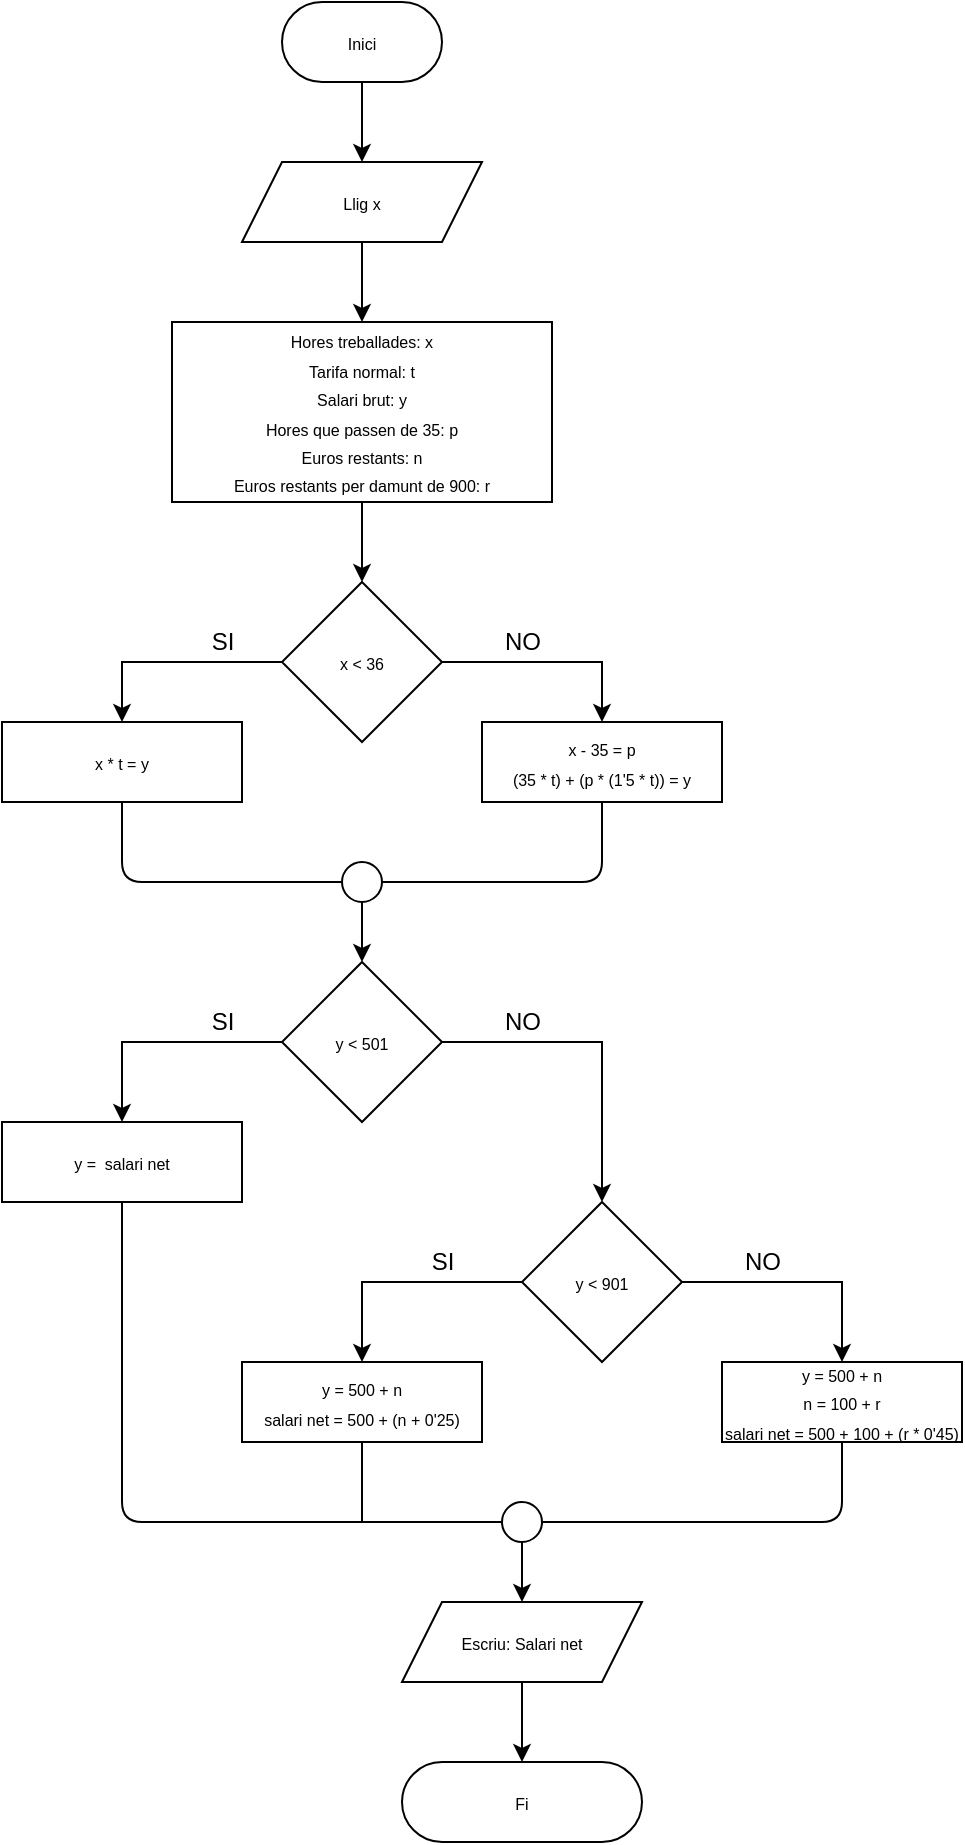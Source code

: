 <mxfile version="15.2.7" type="device"><diagram id="HUdlcLp4XdvKewNBb1Sc" name="Page-1"><mxGraphModel dx="1624" dy="944" grid="1" gridSize="10" guides="1" tooltips="1" connect="1" arrows="1" fold="1" page="1" pageScale="1" pageWidth="583" pageHeight="827" math="0" shadow="0"><root><mxCell id="0"/><mxCell id="1" parent="0"/><mxCell id="zFVRBFpYDyYGzxxos0D0-2" style="edgeStyle=orthogonalEdgeStyle;rounded=0;orthogonalLoop=1;jettySize=auto;html=1;" edge="1" parent="1" source="zFVRBFpYDyYGzxxos0D0-1" target="zFVRBFpYDyYGzxxos0D0-3"><mxGeometry relative="1" as="geometry"><mxPoint x="280" y="80" as="targetPoint"/></mxGeometry></mxCell><mxCell id="zFVRBFpYDyYGzxxos0D0-1" value="&lt;font style=&quot;font-size: 8px&quot;&gt;Inici&lt;/font&gt;" style="rounded=1;whiteSpace=wrap;html=1;arcSize=50;" vertex="1" parent="1"><mxGeometry x="240" width="80" height="40" as="geometry"/></mxCell><mxCell id="zFVRBFpYDyYGzxxos0D0-4" style="edgeStyle=orthogonalEdgeStyle;rounded=0;orthogonalLoop=1;jettySize=auto;html=1;entryX=0.5;entryY=0;entryDx=0;entryDy=0;" edge="1" parent="1" source="zFVRBFpYDyYGzxxos0D0-3" target="zFVRBFpYDyYGzxxos0D0-14"><mxGeometry relative="1" as="geometry"><mxPoint x="280" y="160" as="targetPoint"/></mxGeometry></mxCell><mxCell id="zFVRBFpYDyYGzxxos0D0-3" value="&lt;font style=&quot;font-size: 8px&quot;&gt;Llig x&lt;/font&gt;" style="shape=parallelogram;perimeter=parallelogramPerimeter;whiteSpace=wrap;html=1;fixedSize=1;" vertex="1" parent="1"><mxGeometry x="220" y="80" width="120" height="40" as="geometry"/></mxCell><mxCell id="zFVRBFpYDyYGzxxos0D0-16" style="edgeStyle=orthogonalEdgeStyle;rounded=0;orthogonalLoop=1;jettySize=auto;html=1;entryX=0.5;entryY=0;entryDx=0;entryDy=0;" edge="1" parent="1" source="zFVRBFpYDyYGzxxos0D0-5" target="zFVRBFpYDyYGzxxos0D0-20"><mxGeometry relative="1" as="geometry"><mxPoint x="160" y="360" as="targetPoint"/><Array as="points"><mxPoint x="160" y="330"/></Array></mxGeometry></mxCell><mxCell id="zFVRBFpYDyYGzxxos0D0-17" style="edgeStyle=orthogonalEdgeStyle;rounded=0;orthogonalLoop=1;jettySize=auto;html=1;entryX=0.5;entryY=0;entryDx=0;entryDy=0;" edge="1" parent="1" source="zFVRBFpYDyYGzxxos0D0-5" target="zFVRBFpYDyYGzxxos0D0-21"><mxGeometry relative="1" as="geometry"><mxPoint x="400" y="360" as="targetPoint"/><Array as="points"><mxPoint x="400" y="330"/></Array></mxGeometry></mxCell><mxCell id="zFVRBFpYDyYGzxxos0D0-5" value="&lt;font style=&quot;font-size: 8px&quot;&gt;x &amp;lt; 36&lt;/font&gt;" style="rhombus;whiteSpace=wrap;html=1;" vertex="1" parent="1"><mxGeometry x="240" y="290" width="80" height="80" as="geometry"/></mxCell><mxCell id="zFVRBFpYDyYGzxxos0D0-15" style="edgeStyle=orthogonalEdgeStyle;rounded=0;orthogonalLoop=1;jettySize=auto;html=1;entryX=0.5;entryY=0;entryDx=0;entryDy=0;" edge="1" parent="1" source="zFVRBFpYDyYGzxxos0D0-14" target="zFVRBFpYDyYGzxxos0D0-5"><mxGeometry relative="1" as="geometry"/></mxCell><mxCell id="zFVRBFpYDyYGzxxos0D0-14" value="&lt;font style=&quot;font-size: 8px&quot;&gt;Hores treballades: x&lt;br&gt;Tarifa normal: t&lt;br&gt;Salari brut: y&lt;br&gt;Hores que passen de 35: p&lt;br&gt;Euros restants: n&lt;br&gt;Euros restants per damunt de 900: r&lt;br&gt;&lt;/font&gt;" style="rounded=0;whiteSpace=wrap;html=1;" vertex="1" parent="1"><mxGeometry x="185" y="160" width="190" height="90" as="geometry"/></mxCell><mxCell id="zFVRBFpYDyYGzxxos0D0-18" value="SI" style="text;html=1;align=center;verticalAlign=middle;resizable=0;points=[];autosize=1;strokeColor=none;fillColor=none;" vertex="1" parent="1"><mxGeometry x="195" y="310" width="30" height="20" as="geometry"/></mxCell><mxCell id="zFVRBFpYDyYGzxxos0D0-19" value="NO" style="text;html=1;align=center;verticalAlign=middle;resizable=0;points=[];autosize=1;strokeColor=none;fillColor=none;" vertex="1" parent="1"><mxGeometry x="345" y="310" width="30" height="20" as="geometry"/></mxCell><mxCell id="zFVRBFpYDyYGzxxos0D0-20" value="&lt;font style=&quot;font-size: 8px&quot;&gt;x * t = y&lt;/font&gt;" style="rounded=0;whiteSpace=wrap;html=1;" vertex="1" parent="1"><mxGeometry x="100" y="360" width="120" height="40" as="geometry"/></mxCell><mxCell id="zFVRBFpYDyYGzxxos0D0-21" value="&lt;font style=&quot;font-size: 8px&quot;&gt;x - 35 = p&lt;br&gt;(35 * t) + (p * (1'5 * t)) = y&lt;br&gt;&lt;/font&gt;" style="rounded=0;whiteSpace=wrap;html=1;" vertex="1" parent="1"><mxGeometry x="340" y="360" width="120" height="40" as="geometry"/></mxCell><mxCell id="zFVRBFpYDyYGzxxos0D0-22" value="" style="endArrow=none;html=1;entryX=0.5;entryY=1;entryDx=0;entryDy=0;exitX=0;exitY=0.5;exitDx=0;exitDy=0;" edge="1" parent="1" source="zFVRBFpYDyYGzxxos0D0-24" target="zFVRBFpYDyYGzxxos0D0-20"><mxGeometry width="50" height="50" relative="1" as="geometry"><mxPoint x="270" y="440" as="sourcePoint"/><mxPoint x="310" y="390" as="targetPoint"/><Array as="points"><mxPoint x="160" y="440"/></Array></mxGeometry></mxCell><mxCell id="zFVRBFpYDyYGzxxos0D0-23" value="" style="endArrow=none;html=1;entryX=0.5;entryY=1;entryDx=0;entryDy=0;exitX=1;exitY=0.5;exitDx=0;exitDy=0;exitPerimeter=0;" edge="1" parent="1" source="zFVRBFpYDyYGzxxos0D0-24" target="zFVRBFpYDyYGzxxos0D0-21"><mxGeometry width="50" height="50" relative="1" as="geometry"><mxPoint x="290" y="440" as="sourcePoint"/><mxPoint x="320" y="400" as="targetPoint"/><Array as="points"><mxPoint x="400" y="440"/></Array></mxGeometry></mxCell><mxCell id="zFVRBFpYDyYGzxxos0D0-25" style="edgeStyle=orthogonalEdgeStyle;rounded=0;orthogonalLoop=1;jettySize=auto;html=1;" edge="1" parent="1" source="zFVRBFpYDyYGzxxos0D0-24"><mxGeometry relative="1" as="geometry"><mxPoint x="280" y="480" as="targetPoint"/></mxGeometry></mxCell><mxCell id="zFVRBFpYDyYGzxxos0D0-24" value="" style="ellipse;whiteSpace=wrap;html=1;aspect=fixed;" vertex="1" parent="1"><mxGeometry x="270" y="430" width="20" height="20" as="geometry"/></mxCell><mxCell id="zFVRBFpYDyYGzxxos0D0-27" style="edgeStyle=orthogonalEdgeStyle;rounded=0;orthogonalLoop=1;jettySize=auto;html=1;entryX=0.5;entryY=0;entryDx=0;entryDy=0;" edge="1" parent="1" source="zFVRBFpYDyYGzxxos0D0-26" target="zFVRBFpYDyYGzxxos0D0-32"><mxGeometry relative="1" as="geometry"><mxPoint x="160" y="560" as="targetPoint"/><Array as="points"><mxPoint x="160" y="520"/></Array></mxGeometry></mxCell><mxCell id="zFVRBFpYDyYGzxxos0D0-29" style="edgeStyle=orthogonalEdgeStyle;rounded=0;orthogonalLoop=1;jettySize=auto;html=1;" edge="1" parent="1" source="zFVRBFpYDyYGzxxos0D0-26"><mxGeometry relative="1" as="geometry"><mxPoint x="400" y="600" as="targetPoint"/><Array as="points"><mxPoint x="400" y="520"/></Array></mxGeometry></mxCell><mxCell id="zFVRBFpYDyYGzxxos0D0-26" value="&lt;font style=&quot;font-size: 8px&quot;&gt;y &amp;lt; 501&lt;/font&gt;" style="rhombus;whiteSpace=wrap;html=1;" vertex="1" parent="1"><mxGeometry x="240" y="480" width="80" height="80" as="geometry"/></mxCell><mxCell id="zFVRBFpYDyYGzxxos0D0-30" value="SI" style="text;html=1;align=center;verticalAlign=middle;resizable=0;points=[];autosize=1;strokeColor=none;fillColor=none;" vertex="1" parent="1"><mxGeometry x="195" y="500" width="30" height="20" as="geometry"/></mxCell><mxCell id="zFVRBFpYDyYGzxxos0D0-31" value="NO" style="text;html=1;align=center;verticalAlign=middle;resizable=0;points=[];autosize=1;strokeColor=none;fillColor=none;" vertex="1" parent="1"><mxGeometry x="345" y="500" width="30" height="20" as="geometry"/></mxCell><mxCell id="zFVRBFpYDyYGzxxos0D0-32" value="&lt;font style=&quot;font-size: 8px&quot;&gt;y =&amp;nbsp; salari net&lt;/font&gt;" style="rounded=0;whiteSpace=wrap;html=1;" vertex="1" parent="1"><mxGeometry x="100" y="560" width="120" height="40" as="geometry"/></mxCell><mxCell id="zFVRBFpYDyYGzxxos0D0-34" style="edgeStyle=orthogonalEdgeStyle;rounded=0;orthogonalLoop=1;jettySize=auto;html=1;entryX=0.5;entryY=0;entryDx=0;entryDy=0;" edge="1" parent="1" source="zFVRBFpYDyYGzxxos0D0-33" target="zFVRBFpYDyYGzxxos0D0-36"><mxGeometry relative="1" as="geometry"><mxPoint x="280" y="680" as="targetPoint"/><Array as="points"><mxPoint x="280" y="640"/></Array></mxGeometry></mxCell><mxCell id="zFVRBFpYDyYGzxxos0D0-37" style="edgeStyle=orthogonalEdgeStyle;rounded=0;orthogonalLoop=1;jettySize=auto;html=1;entryX=0.5;entryY=0;entryDx=0;entryDy=0;" edge="1" parent="1" source="zFVRBFpYDyYGzxxos0D0-33" target="zFVRBFpYDyYGzxxos0D0-39"><mxGeometry relative="1" as="geometry"><mxPoint x="520" y="680" as="targetPoint"/><Array as="points"><mxPoint x="520" y="640"/></Array></mxGeometry></mxCell><mxCell id="zFVRBFpYDyYGzxxos0D0-33" value="&lt;font style=&quot;font-size: 8px&quot;&gt;y &amp;lt; 901&lt;/font&gt;" style="rhombus;whiteSpace=wrap;html=1;" vertex="1" parent="1"><mxGeometry x="360" y="600" width="80" height="80" as="geometry"/></mxCell><mxCell id="zFVRBFpYDyYGzxxos0D0-35" value="SI" style="text;html=1;align=center;verticalAlign=middle;resizable=0;points=[];autosize=1;strokeColor=none;fillColor=none;" vertex="1" parent="1"><mxGeometry x="305" y="620" width="30" height="20" as="geometry"/></mxCell><mxCell id="zFVRBFpYDyYGzxxos0D0-36" value="&lt;font style=&quot;font-size: 8px&quot;&gt;y = 500 + n&lt;br&gt;salari net = 500 + (n + 0'25)&lt;br&gt;&lt;/font&gt;" style="rounded=0;whiteSpace=wrap;html=1;" vertex="1" parent="1"><mxGeometry x="220" y="680" width="120" height="40" as="geometry"/></mxCell><mxCell id="zFVRBFpYDyYGzxxos0D0-38" value="NO" style="text;html=1;align=center;verticalAlign=middle;resizable=0;points=[];autosize=1;strokeColor=none;fillColor=none;" vertex="1" parent="1"><mxGeometry x="465" y="620" width="30" height="20" as="geometry"/></mxCell><mxCell id="zFVRBFpYDyYGzxxos0D0-39" value="&lt;font style=&quot;font-size: 8px&quot;&gt;y = 500 + n&lt;br&gt;n = 100 + r&lt;br&gt;salari net = 500 + 100 + (r * 0'45)&lt;br&gt;&lt;/font&gt;" style="rounded=0;whiteSpace=wrap;html=1;" vertex="1" parent="1"><mxGeometry x="460" y="680" width="120" height="40" as="geometry"/></mxCell><mxCell id="zFVRBFpYDyYGzxxos0D0-40" value="" style="endArrow=none;html=1;entryX=0.5;entryY=1;entryDx=0;entryDy=0;exitX=0;exitY=0.5;exitDx=0;exitDy=0;" edge="1" parent="1" source="zFVRBFpYDyYGzxxos0D0-43" target="zFVRBFpYDyYGzxxos0D0-32"><mxGeometry width="50" height="50" relative="1" as="geometry"><mxPoint x="350" y="760" as="sourcePoint"/><mxPoint x="370" y="700" as="targetPoint"/><Array as="points"><mxPoint x="160" y="760"/></Array></mxGeometry></mxCell><mxCell id="zFVRBFpYDyYGzxxos0D0-41" value="" style="endArrow=none;html=1;entryX=0.5;entryY=1;entryDx=0;entryDy=0;" edge="1" parent="1" target="zFVRBFpYDyYGzxxos0D0-36"><mxGeometry width="50" height="50" relative="1" as="geometry"><mxPoint x="280" y="760" as="sourcePoint"/><mxPoint x="390" y="700" as="targetPoint"/></mxGeometry></mxCell><mxCell id="zFVRBFpYDyYGzxxos0D0-42" value="" style="endArrow=none;html=1;entryX=0.5;entryY=1;entryDx=0;entryDy=0;exitX=1;exitY=0.5;exitDx=0;exitDy=0;" edge="1" parent="1" source="zFVRBFpYDyYGzxxos0D0-43" target="zFVRBFpYDyYGzxxos0D0-39"><mxGeometry width="50" height="50" relative="1" as="geometry"><mxPoint x="370" y="760" as="sourcePoint"/><mxPoint x="390" y="700" as="targetPoint"/><Array as="points"><mxPoint x="520" y="760"/></Array></mxGeometry></mxCell><mxCell id="zFVRBFpYDyYGzxxos0D0-45" style="edgeStyle=orthogonalEdgeStyle;rounded=0;orthogonalLoop=1;jettySize=auto;html=1;entryX=0.5;entryY=0;entryDx=0;entryDy=0;" edge="1" parent="1" source="zFVRBFpYDyYGzxxos0D0-43" target="zFVRBFpYDyYGzxxos0D0-44"><mxGeometry relative="1" as="geometry"/></mxCell><mxCell id="zFVRBFpYDyYGzxxos0D0-43" value="" style="ellipse;whiteSpace=wrap;html=1;aspect=fixed;" vertex="1" parent="1"><mxGeometry x="350" y="750" width="20" height="20" as="geometry"/></mxCell><mxCell id="zFVRBFpYDyYGzxxos0D0-46" style="edgeStyle=orthogonalEdgeStyle;rounded=0;orthogonalLoop=1;jettySize=auto;html=1;" edge="1" parent="1" source="zFVRBFpYDyYGzxxos0D0-44" target="zFVRBFpYDyYGzxxos0D0-47"><mxGeometry relative="1" as="geometry"><mxPoint x="360" y="880" as="targetPoint"/></mxGeometry></mxCell><mxCell id="zFVRBFpYDyYGzxxos0D0-44" value="&lt;font style=&quot;font-size: 8px&quot;&gt;Escriu: Salari net&lt;/font&gt;" style="shape=parallelogram;perimeter=parallelogramPerimeter;whiteSpace=wrap;html=1;fixedSize=1;" vertex="1" parent="1"><mxGeometry x="300" y="800" width="120" height="40" as="geometry"/></mxCell><mxCell id="zFVRBFpYDyYGzxxos0D0-47" value="&lt;font style=&quot;font-size: 8px&quot;&gt;Fi&lt;/font&gt;" style="rounded=1;whiteSpace=wrap;html=1;arcSize=50;" vertex="1" parent="1"><mxGeometry x="300" y="880" width="120" height="40" as="geometry"/></mxCell></root></mxGraphModel></diagram></mxfile>